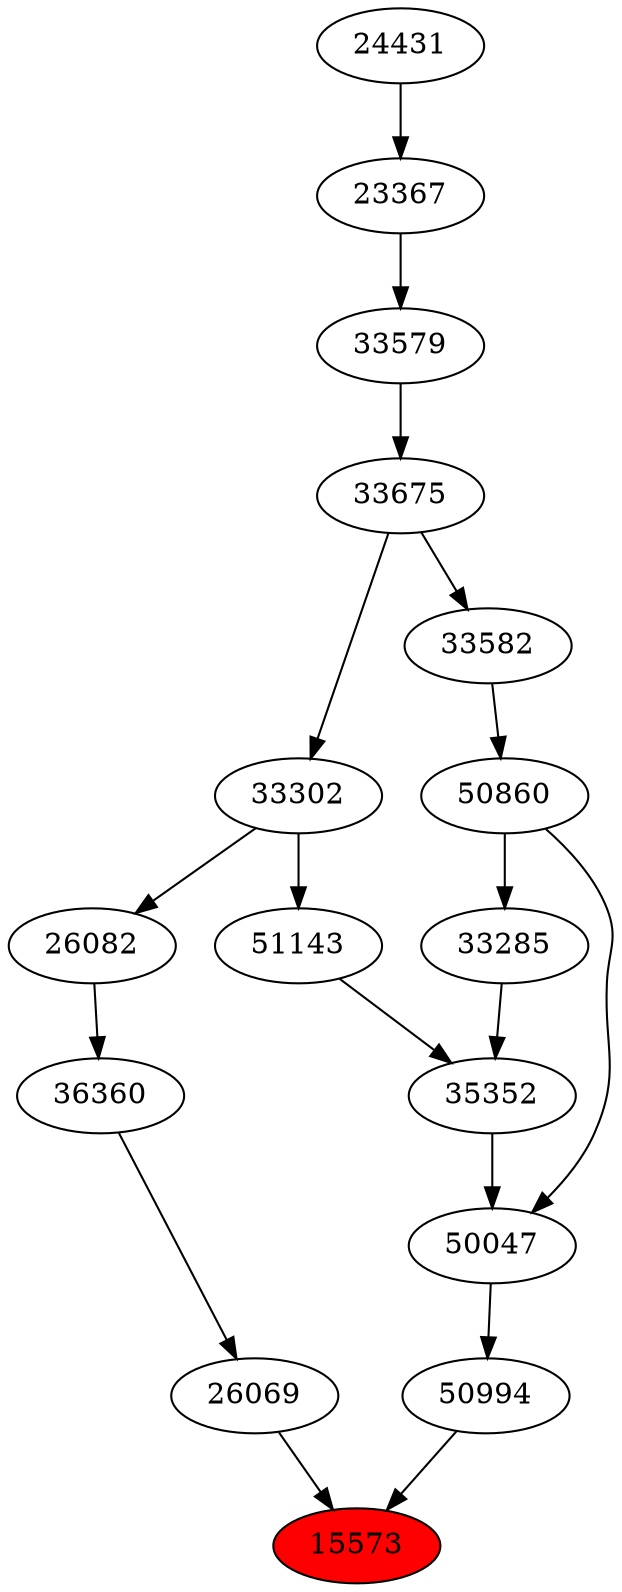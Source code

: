 strict digraph{ 
15573 [label="15573" fillcolor=red style=filled]
26069 -> 15573
50994 -> 15573
26069 [label="26069"]
36360 -> 26069
50994 [label="50994"]
50047 -> 50994
36360 [label="36360"]
26082 -> 36360
50047 [label="50047"]
35352 -> 50047
50860 -> 50047
26082 [label="26082"]
33302 -> 26082
35352 [label="35352"]
33285 -> 35352
51143 -> 35352
50860 [label="50860"]
33582 -> 50860
33302 [label="33302"]
33675 -> 33302
33285 [label="33285"]
50860 -> 33285
51143 [label="51143"]
33302 -> 51143
33582 [label="33582"]
33675 -> 33582
33675 [label="33675"]
33579 -> 33675
33579 [label="33579"]
23367 -> 33579
23367 [label="23367"]
24431 -> 23367
24431 [label="24431"]
}